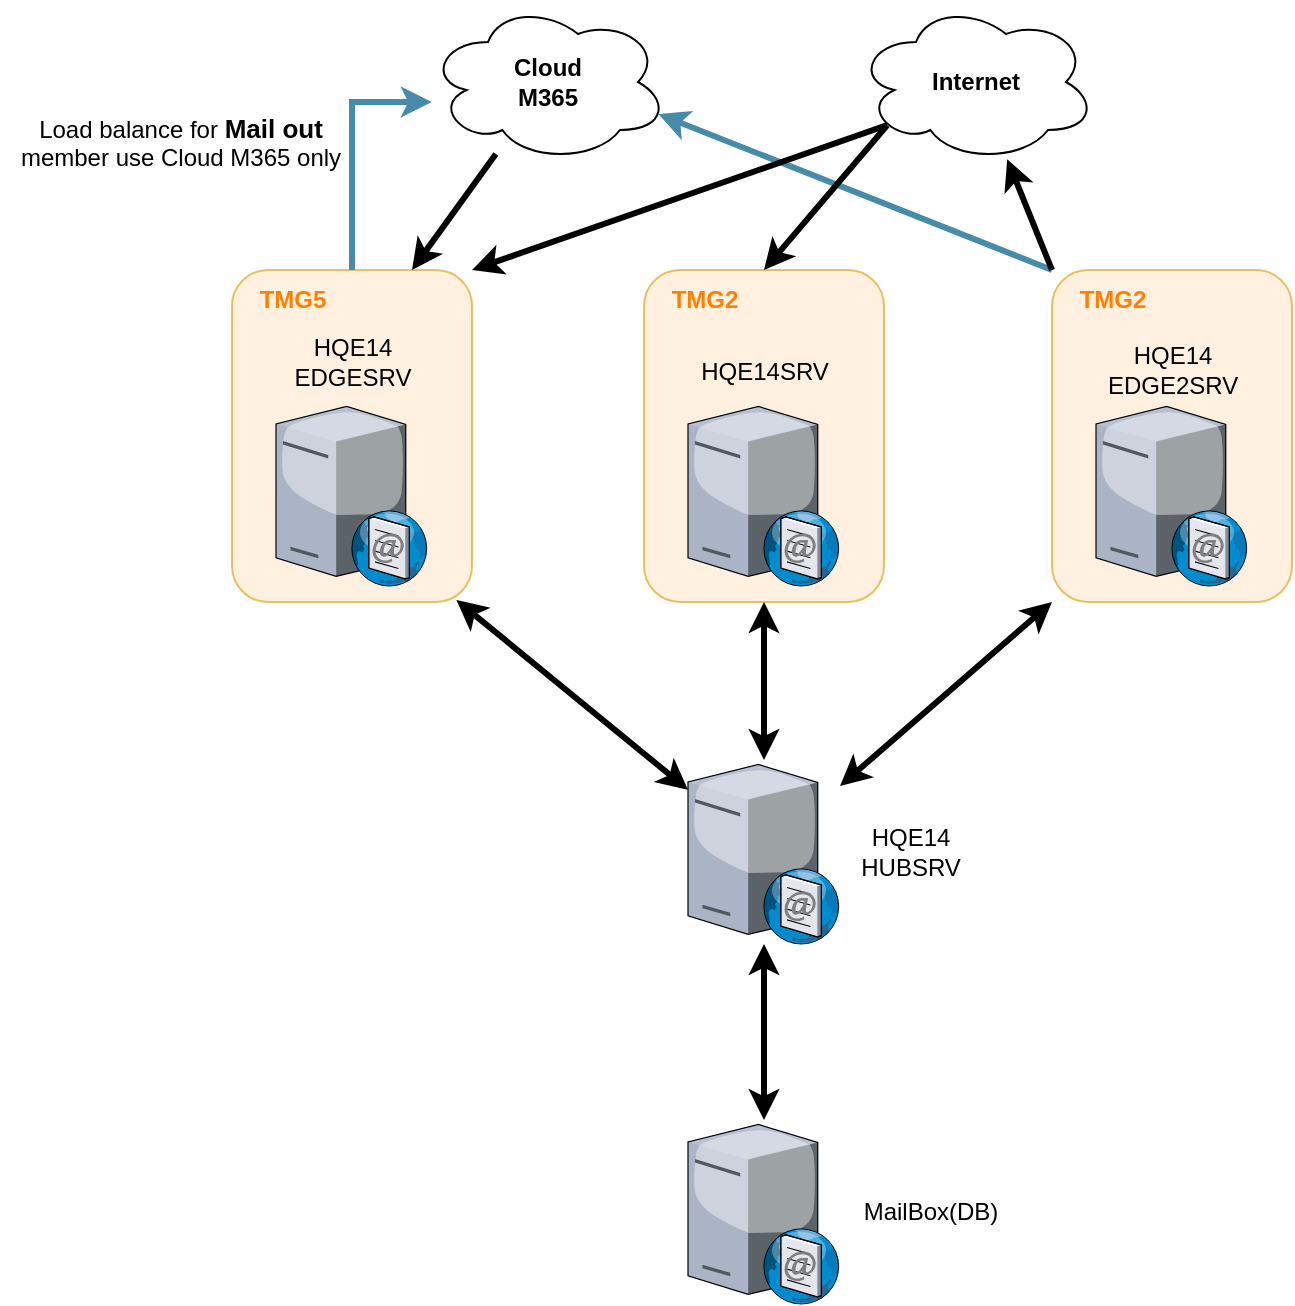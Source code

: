 <mxfile version="21.7.5" type="github">
  <diagram name="第 1 页" id="iTNEwLLfTPPC71i8M7_Z">
    <mxGraphModel dx="1204" dy="669" grid="1" gridSize="10" guides="1" tooltips="1" connect="1" arrows="1" fold="1" page="1" pageScale="1" pageWidth="827" pageHeight="1169" math="0" shadow="0">
      <root>
        <mxCell id="0" />
        <mxCell id="1" parent="0" />
        <mxCell id="mmltEMZP5EZy5meypDgI-24" value="" style="rounded=1;whiteSpace=wrap;html=1;strokeColor=#d79b00;fillColor=#ffe6cc;fontSize=24;align=center;opacity=60;" vertex="1" parent="1">
          <mxGeometry x="559" y="264" width="120" height="166" as="geometry" />
        </mxCell>
        <mxCell id="mmltEMZP5EZy5meypDgI-23" value="" style="rounded=1;whiteSpace=wrap;html=1;strokeColor=#d79b00;fillColor=#ffe6cc;fontSize=24;align=center;opacity=60;" vertex="1" parent="1">
          <mxGeometry x="355" y="264" width="120" height="166" as="geometry" />
        </mxCell>
        <mxCell id="mmltEMZP5EZy5meypDgI-30" style="rounded=0;orthogonalLoop=1;jettySize=auto;html=1;strokeWidth=3;startArrow=classic;startFill=1;exitX=0.935;exitY=0.994;exitDx=0;exitDy=0;exitPerimeter=0;" edge="1" parent="1" source="mmltEMZP5EZy5meypDgI-18" target="mmltEMZP5EZy5meypDgI-2">
          <mxGeometry relative="1" as="geometry" />
        </mxCell>
        <mxCell id="mmltEMZP5EZy5meypDgI-18" value="" style="rounded=1;whiteSpace=wrap;html=1;strokeColor=#d79b00;fillColor=#ffe6cc;fontSize=24;align=center;opacity=60;" vertex="1" parent="1">
          <mxGeometry x="149" y="264" width="120" height="166" as="geometry" />
        </mxCell>
        <mxCell id="mmltEMZP5EZy5meypDgI-1" value="" style="verticalLabelPosition=bottom;sketch=0;aspect=fixed;html=1;verticalAlign=top;strokeColor=none;align=center;outlineConnect=0;shape=mxgraph.citrix.smtp_server;" vertex="1" parent="1">
          <mxGeometry x="377" y="330" width="76" height="92" as="geometry" />
        </mxCell>
        <mxCell id="mmltEMZP5EZy5meypDgI-31" style="rounded=0;orthogonalLoop=1;jettySize=auto;html=1;entryX=0.5;entryY=1;entryDx=0;entryDy=0;startArrow=classic;startFill=1;strokeWidth=3;" edge="1" parent="1" source="mmltEMZP5EZy5meypDgI-2" target="mmltEMZP5EZy5meypDgI-23">
          <mxGeometry relative="1" as="geometry" />
        </mxCell>
        <mxCell id="mmltEMZP5EZy5meypDgI-32" style="rounded=0;orthogonalLoop=1;jettySize=auto;html=1;entryX=0;entryY=1;entryDx=0;entryDy=0;startArrow=classic;startFill=1;strokeWidth=3;" edge="1" parent="1" source="mmltEMZP5EZy5meypDgI-2" target="mmltEMZP5EZy5meypDgI-24">
          <mxGeometry relative="1" as="geometry" />
        </mxCell>
        <mxCell id="mmltEMZP5EZy5meypDgI-33" style="rounded=0;orthogonalLoop=1;jettySize=auto;html=1;startArrow=classic;startFill=1;strokeWidth=3;" edge="1" parent="1" source="mmltEMZP5EZy5meypDgI-2" target="mmltEMZP5EZy5meypDgI-3">
          <mxGeometry relative="1" as="geometry" />
        </mxCell>
        <mxCell id="mmltEMZP5EZy5meypDgI-2" value="" style="verticalLabelPosition=bottom;sketch=0;aspect=fixed;html=1;verticalAlign=top;strokeColor=none;align=center;outlineConnect=0;shape=mxgraph.citrix.smtp_server;" vertex="1" parent="1">
          <mxGeometry x="377" y="509" width="76" height="92" as="geometry" />
        </mxCell>
        <mxCell id="mmltEMZP5EZy5meypDgI-3" value="" style="verticalLabelPosition=bottom;sketch=0;aspect=fixed;html=1;verticalAlign=top;strokeColor=none;align=center;outlineConnect=0;shape=mxgraph.citrix.smtp_server;" vertex="1" parent="1">
          <mxGeometry x="377" y="689" width="76" height="92" as="geometry" />
        </mxCell>
        <mxCell id="mmltEMZP5EZy5meypDgI-14" style="rounded=0;orthogonalLoop=1;jettySize=auto;html=1;entryX=0.96;entryY=0.7;entryDx=0;entryDy=0;entryPerimeter=0;strokeWidth=3;exitX=0;exitY=0;exitDx=0;exitDy=0;strokeColor=#468CAA;" edge="1" parent="1" source="mmltEMZP5EZy5meypDgI-24" target="mmltEMZP5EZy5meypDgI-6">
          <mxGeometry relative="1" as="geometry" />
        </mxCell>
        <mxCell id="mmltEMZP5EZy5meypDgI-15" style="rounded=0;orthogonalLoop=1;jettySize=auto;html=1;strokeWidth=3;exitX=0;exitY=0;exitDx=0;exitDy=0;" edge="1" parent="1" source="mmltEMZP5EZy5meypDgI-24" target="mmltEMZP5EZy5meypDgI-7">
          <mxGeometry relative="1" as="geometry" />
        </mxCell>
        <mxCell id="mmltEMZP5EZy5meypDgI-4" value="" style="verticalLabelPosition=bottom;sketch=0;aspect=fixed;html=1;verticalAlign=top;strokeColor=none;align=center;outlineConnect=0;shape=mxgraph.citrix.smtp_server;" vertex="1" parent="1">
          <mxGeometry x="581" y="330" width="76" height="92" as="geometry" />
        </mxCell>
        <mxCell id="mmltEMZP5EZy5meypDgI-12" style="edgeStyle=elbowEdgeStyle;rounded=0;orthogonalLoop=1;jettySize=auto;html=1;elbow=vertical;strokeWidth=3;strokeColor=#468CAA;" edge="1" parent="1" source="mmltEMZP5EZy5meypDgI-18" target="mmltEMZP5EZy5meypDgI-6">
          <mxGeometry relative="1" as="geometry">
            <Array as="points">
              <mxPoint x="209" y="180" />
            </Array>
          </mxGeometry>
        </mxCell>
        <mxCell id="mmltEMZP5EZy5meypDgI-5" value="" style="verticalLabelPosition=bottom;sketch=0;aspect=fixed;html=1;verticalAlign=top;strokeColor=none;align=center;outlineConnect=0;shape=mxgraph.citrix.smtp_server;" vertex="1" parent="1">
          <mxGeometry x="171" y="330" width="76" height="92" as="geometry" />
        </mxCell>
        <mxCell id="mmltEMZP5EZy5meypDgI-11" style="rounded=0;orthogonalLoop=1;jettySize=auto;html=1;strokeWidth=3;entryX=0.75;entryY=0;entryDx=0;entryDy=0;" edge="1" parent="1" source="mmltEMZP5EZy5meypDgI-6" target="mmltEMZP5EZy5meypDgI-18">
          <mxGeometry relative="1" as="geometry" />
        </mxCell>
        <mxCell id="mmltEMZP5EZy5meypDgI-6" value="&lt;b&gt;Cloud&lt;br&gt;M365&lt;br&gt;&lt;/b&gt;" style="ellipse;shape=cloud;whiteSpace=wrap;html=1;" vertex="1" parent="1">
          <mxGeometry x="247" y="130" width="120" height="80" as="geometry" />
        </mxCell>
        <mxCell id="mmltEMZP5EZy5meypDgI-16" style="rounded=0;orthogonalLoop=1;jettySize=auto;html=1;strokeWidth=3;entryX=1;entryY=0;entryDx=0;entryDy=0;exitX=0.13;exitY=0.77;exitDx=0;exitDy=0;exitPerimeter=0;" edge="1" parent="1" source="mmltEMZP5EZy5meypDgI-7" target="mmltEMZP5EZy5meypDgI-18">
          <mxGeometry relative="1" as="geometry" />
        </mxCell>
        <mxCell id="mmltEMZP5EZy5meypDgI-17" style="rounded=0;orthogonalLoop=1;jettySize=auto;html=1;strokeWidth=3;entryX=0.5;entryY=0;entryDx=0;entryDy=0;exitX=0.13;exitY=0.77;exitDx=0;exitDy=0;exitPerimeter=0;" edge="1" parent="1" source="mmltEMZP5EZy5meypDgI-7" target="mmltEMZP5EZy5meypDgI-23">
          <mxGeometry relative="1" as="geometry" />
        </mxCell>
        <mxCell id="mmltEMZP5EZy5meypDgI-7" value="&lt;b&gt;Internet&lt;/b&gt;" style="ellipse;shape=cloud;whiteSpace=wrap;html=1;" vertex="1" parent="1">
          <mxGeometry x="461" y="130" width="120" height="80" as="geometry" />
        </mxCell>
        <mxCell id="mmltEMZP5EZy5meypDgI-13" value="Load balance for &lt;b&gt;&lt;font style=&quot;font-size: 13px;&quot;&gt;Mail out&lt;/font&gt;&lt;/b&gt;&lt;br&gt;member use Cloud M365 only" style="text;html=1;align=center;verticalAlign=middle;resizable=0;points=[];autosize=1;strokeColor=none;fillColor=none;" vertex="1" parent="1">
          <mxGeometry x="33" y="180" width="180" height="40" as="geometry" />
        </mxCell>
        <mxCell id="mmltEMZP5EZy5meypDgI-19" value="&lt;b&gt;&lt;font color=&quot;#ff8000&quot;&gt;TMG5&lt;/font&gt;&lt;/b&gt;" style="text;html=1;align=center;verticalAlign=middle;resizable=0;points=[];autosize=1;strokeColor=none;fillColor=none;" vertex="1" parent="1">
          <mxGeometry x="149" y="264" width="60" height="30" as="geometry" />
        </mxCell>
        <mxCell id="mmltEMZP5EZy5meypDgI-20" value="HQE14&lt;br&gt;EDGESRV" style="text;html=1;align=center;verticalAlign=middle;resizable=0;points=[];autosize=1;strokeColor=none;fillColor=none;" vertex="1" parent="1">
          <mxGeometry x="169" y="290" width="80" height="40" as="geometry" />
        </mxCell>
        <mxCell id="mmltEMZP5EZy5meypDgI-21" value="HQE14SRV" style="text;html=1;align=center;verticalAlign=middle;resizable=0;points=[];autosize=1;strokeColor=none;fillColor=none;" vertex="1" parent="1">
          <mxGeometry x="370" y="300" width="90" height="30" as="geometry" />
        </mxCell>
        <mxCell id="mmltEMZP5EZy5meypDgI-22" value="HQE14&lt;br&gt;EDGE2SRV" style="text;html=1;align=center;verticalAlign=middle;resizable=0;points=[];autosize=1;strokeColor=none;fillColor=none;" vertex="1" parent="1">
          <mxGeometry x="574" y="294" width="90" height="40" as="geometry" />
        </mxCell>
        <mxCell id="mmltEMZP5EZy5meypDgI-26" value="&lt;b&gt;&lt;font color=&quot;#ff8000&quot;&gt;TMG2&lt;/font&gt;&lt;/b&gt;" style="text;html=1;align=center;verticalAlign=middle;resizable=0;points=[];autosize=1;strokeColor=none;fillColor=none;" vertex="1" parent="1">
          <mxGeometry x="355" y="264" width="60" height="30" as="geometry" />
        </mxCell>
        <mxCell id="mmltEMZP5EZy5meypDgI-27" value="&lt;b&gt;&lt;font color=&quot;#ff8000&quot;&gt;TMG2&lt;/font&gt;&lt;/b&gt;" style="text;html=1;align=center;verticalAlign=middle;resizable=0;points=[];autosize=1;strokeColor=none;fillColor=none;" vertex="1" parent="1">
          <mxGeometry x="559" y="264" width="60" height="30" as="geometry" />
        </mxCell>
        <mxCell id="mmltEMZP5EZy5meypDgI-28" value="HQE14&lt;br&gt;HUBSRV" style="text;html=1;align=center;verticalAlign=middle;resizable=0;points=[];autosize=1;strokeColor=none;fillColor=none;" vertex="1" parent="1">
          <mxGeometry x="453" y="535" width="70" height="40" as="geometry" />
        </mxCell>
        <mxCell id="mmltEMZP5EZy5meypDgI-29" value="MailBox(DB)" style="text;html=1;align=center;verticalAlign=middle;resizable=0;points=[];autosize=1;strokeColor=none;fillColor=none;" vertex="1" parent="1">
          <mxGeometry x="453" y="720" width="90" height="30" as="geometry" />
        </mxCell>
      </root>
    </mxGraphModel>
  </diagram>
</mxfile>
